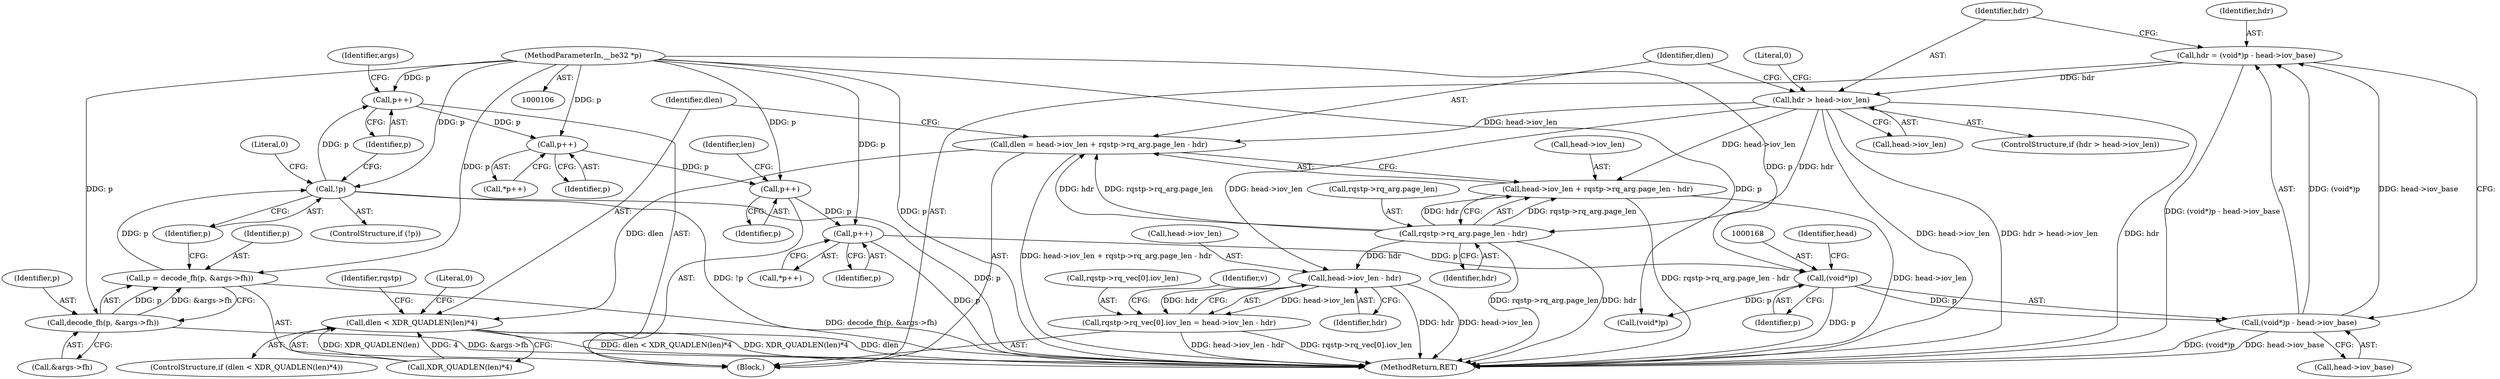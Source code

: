 digraph "0_linux_13bf9fbff0e5e099e2b6f003a0ab8ae145436309_1@integer" {
"1000164" [label="(Call,hdr = (void*)p - head->iov_base)"];
"1000166" [label="(Call,(void*)p - head->iov_base)"];
"1000167" [label="(Call,(void*)p)"];
"1000156" [label="(Call,p++)"];
"1000146" [label="(Call,p++)"];
"1000144" [label="(Call,p++)"];
"1000136" [label="(Call,p++)"];
"1000132" [label="(Call,!p)"];
"1000123" [label="(Call,p = decode_fh(p, &args->fh))"];
"1000125" [label="(Call,decode_fh(p, &args->fh))"];
"1000108" [label="(MethodParameterIn,__be32 *p)"];
"1000174" [label="(Call,hdr > head->iov_len)"];
"1000181" [label="(Call,dlen = head->iov_len + rqstp->rq_arg.page_len - hdr)"];
"1000195" [label="(Call,dlen < XDR_QUADLEN(len)*4)"];
"1000183" [label="(Call,head->iov_len + rqstp->rq_arg.page_len - hdr)"];
"1000187" [label="(Call,rqstp->rq_arg.page_len - hdr)"];
"1000222" [label="(Call,head->iov_len - hdr)"];
"1000214" [label="(Call,rqstp->rq_vec[0].iov_len = head->iov_len - hdr)"];
"1000133" [label="(Identifier,p)"];
"1000140" [label="(Identifier,args)"];
"1000125" [label="(Call,decode_fh(p, &args->fh))"];
"1000110" [label="(Block,)"];
"1000155" [label="(Call,*p++)"];
"1000167" [label="(Call,(void*)p)"];
"1000170" [label="(Call,head->iov_base)"];
"1000181" [label="(Call,dlen = head->iov_len + rqstp->rq_arg.page_len - hdr)"];
"1000136" [label="(Call,p++)"];
"1000228" [label="(Identifier,v)"];
"1000147" [label="(Identifier,p)"];
"1000223" [label="(Call,head->iov_len)"];
"1000187" [label="(Call,rqstp->rq_arg.page_len - hdr)"];
"1000145" [label="(Identifier,p)"];
"1000171" [label="(Identifier,head)"];
"1000215" [label="(Call,rqstp->rq_vec[0].iov_len)"];
"1000127" [label="(Call,&args->fh)"];
"1000169" [label="(Identifier,p)"];
"1000202" [label="(Literal,0)"];
"1000174" [label="(Call,hdr > head->iov_len)"];
"1000183" [label="(Call,head->iov_len + rqstp->rq_arg.page_len - hdr)"];
"1000144" [label="(Call,p++)"];
"1000188" [label="(Call,rqstp->rq_arg.page_len)"];
"1000146" [label="(Call,p++)"];
"1000137" [label="(Identifier,p)"];
"1000135" [label="(Literal,0)"];
"1000132" [label="(Call,!p)"];
"1000124" [label="(Identifier,p)"];
"1000156" [label="(Call,p++)"];
"1000176" [label="(Call,head->iov_len)"];
"1000149" [label="(Identifier,len)"];
"1000197" [label="(Call,XDR_QUADLEN(len)*4)"];
"1000164" [label="(Call,hdr = (void*)p - head->iov_base)"];
"1000175" [label="(Identifier,hdr)"];
"1000196" [label="(Identifier,dlen)"];
"1000173" [label="(ControlStructure,if (hdr > head->iov_len))"];
"1000222" [label="(Call,head->iov_len - hdr)"];
"1000126" [label="(Identifier,p)"];
"1000165" [label="(Identifier,hdr)"];
"1000166" [label="(Call,(void*)p - head->iov_base)"];
"1000293" [label="(MethodReturn,RET)"];
"1000182" [label="(Identifier,dlen)"];
"1000131" [label="(ControlStructure,if (!p))"];
"1000207" [label="(Identifier,rqstp)"];
"1000157" [label="(Identifier,p)"];
"1000214" [label="(Call,rqstp->rq_vec[0].iov_len = head->iov_len - hdr)"];
"1000195" [label="(Call,dlen < XDR_QUADLEN(len)*4)"];
"1000108" [label="(MethodParameterIn,__be32 *p)"];
"1000226" [label="(Identifier,hdr)"];
"1000123" [label="(Call,p = decode_fh(p, &args->fh))"];
"1000180" [label="(Literal,0)"];
"1000194" [label="(ControlStructure,if (dlen < XDR_QUADLEN(len)*4))"];
"1000211" [label="(Call,(void*)p)"];
"1000193" [label="(Identifier,hdr)"];
"1000143" [label="(Call,*p++)"];
"1000184" [label="(Call,head->iov_len)"];
"1000164" -> "1000110"  [label="AST: "];
"1000164" -> "1000166"  [label="CFG: "];
"1000165" -> "1000164"  [label="AST: "];
"1000166" -> "1000164"  [label="AST: "];
"1000175" -> "1000164"  [label="CFG: "];
"1000164" -> "1000293"  [label="DDG: (void*)p - head->iov_base"];
"1000166" -> "1000164"  [label="DDG: (void*)p"];
"1000166" -> "1000164"  [label="DDG: head->iov_base"];
"1000164" -> "1000174"  [label="DDG: hdr"];
"1000166" -> "1000170"  [label="CFG: "];
"1000167" -> "1000166"  [label="AST: "];
"1000170" -> "1000166"  [label="AST: "];
"1000166" -> "1000293"  [label="DDG: (void*)p"];
"1000166" -> "1000293"  [label="DDG: head->iov_base"];
"1000167" -> "1000166"  [label="DDG: p"];
"1000167" -> "1000169"  [label="CFG: "];
"1000168" -> "1000167"  [label="AST: "];
"1000169" -> "1000167"  [label="AST: "];
"1000171" -> "1000167"  [label="CFG: "];
"1000167" -> "1000293"  [label="DDG: p"];
"1000156" -> "1000167"  [label="DDG: p"];
"1000108" -> "1000167"  [label="DDG: p"];
"1000167" -> "1000211"  [label="DDG: p"];
"1000156" -> "1000155"  [label="AST: "];
"1000156" -> "1000157"  [label="CFG: "];
"1000157" -> "1000156"  [label="AST: "];
"1000155" -> "1000156"  [label="CFG: "];
"1000156" -> "1000293"  [label="DDG: p"];
"1000146" -> "1000156"  [label="DDG: p"];
"1000108" -> "1000156"  [label="DDG: p"];
"1000146" -> "1000110"  [label="AST: "];
"1000146" -> "1000147"  [label="CFG: "];
"1000147" -> "1000146"  [label="AST: "];
"1000149" -> "1000146"  [label="CFG: "];
"1000144" -> "1000146"  [label="DDG: p"];
"1000108" -> "1000146"  [label="DDG: p"];
"1000144" -> "1000143"  [label="AST: "];
"1000144" -> "1000145"  [label="CFG: "];
"1000145" -> "1000144"  [label="AST: "];
"1000143" -> "1000144"  [label="CFG: "];
"1000136" -> "1000144"  [label="DDG: p"];
"1000108" -> "1000144"  [label="DDG: p"];
"1000136" -> "1000110"  [label="AST: "];
"1000136" -> "1000137"  [label="CFG: "];
"1000137" -> "1000136"  [label="AST: "];
"1000140" -> "1000136"  [label="CFG: "];
"1000132" -> "1000136"  [label="DDG: p"];
"1000108" -> "1000136"  [label="DDG: p"];
"1000132" -> "1000131"  [label="AST: "];
"1000132" -> "1000133"  [label="CFG: "];
"1000133" -> "1000132"  [label="AST: "];
"1000135" -> "1000132"  [label="CFG: "];
"1000137" -> "1000132"  [label="CFG: "];
"1000132" -> "1000293"  [label="DDG: !p"];
"1000132" -> "1000293"  [label="DDG: p"];
"1000123" -> "1000132"  [label="DDG: p"];
"1000108" -> "1000132"  [label="DDG: p"];
"1000123" -> "1000110"  [label="AST: "];
"1000123" -> "1000125"  [label="CFG: "];
"1000124" -> "1000123"  [label="AST: "];
"1000125" -> "1000123"  [label="AST: "];
"1000133" -> "1000123"  [label="CFG: "];
"1000123" -> "1000293"  [label="DDG: decode_fh(p, &args->fh)"];
"1000125" -> "1000123"  [label="DDG: p"];
"1000125" -> "1000123"  [label="DDG: &args->fh"];
"1000108" -> "1000123"  [label="DDG: p"];
"1000125" -> "1000127"  [label="CFG: "];
"1000126" -> "1000125"  [label="AST: "];
"1000127" -> "1000125"  [label="AST: "];
"1000125" -> "1000293"  [label="DDG: &args->fh"];
"1000108" -> "1000125"  [label="DDG: p"];
"1000108" -> "1000106"  [label="AST: "];
"1000108" -> "1000293"  [label="DDG: p"];
"1000108" -> "1000211"  [label="DDG: p"];
"1000174" -> "1000173"  [label="AST: "];
"1000174" -> "1000176"  [label="CFG: "];
"1000175" -> "1000174"  [label="AST: "];
"1000176" -> "1000174"  [label="AST: "];
"1000180" -> "1000174"  [label="CFG: "];
"1000182" -> "1000174"  [label="CFG: "];
"1000174" -> "1000293"  [label="DDG: head->iov_len"];
"1000174" -> "1000293"  [label="DDG: hdr > head->iov_len"];
"1000174" -> "1000293"  [label="DDG: hdr"];
"1000174" -> "1000181"  [label="DDG: head->iov_len"];
"1000174" -> "1000183"  [label="DDG: head->iov_len"];
"1000174" -> "1000187"  [label="DDG: hdr"];
"1000174" -> "1000222"  [label="DDG: head->iov_len"];
"1000181" -> "1000110"  [label="AST: "];
"1000181" -> "1000183"  [label="CFG: "];
"1000182" -> "1000181"  [label="AST: "];
"1000183" -> "1000181"  [label="AST: "];
"1000196" -> "1000181"  [label="CFG: "];
"1000181" -> "1000293"  [label="DDG: head->iov_len + rqstp->rq_arg.page_len - hdr"];
"1000187" -> "1000181"  [label="DDG: rqstp->rq_arg.page_len"];
"1000187" -> "1000181"  [label="DDG: hdr"];
"1000181" -> "1000195"  [label="DDG: dlen"];
"1000195" -> "1000194"  [label="AST: "];
"1000195" -> "1000197"  [label="CFG: "];
"1000196" -> "1000195"  [label="AST: "];
"1000197" -> "1000195"  [label="AST: "];
"1000202" -> "1000195"  [label="CFG: "];
"1000207" -> "1000195"  [label="CFG: "];
"1000195" -> "1000293"  [label="DDG: dlen < XDR_QUADLEN(len)*4"];
"1000195" -> "1000293"  [label="DDG: XDR_QUADLEN(len)*4"];
"1000195" -> "1000293"  [label="DDG: dlen"];
"1000197" -> "1000195"  [label="DDG: XDR_QUADLEN(len)"];
"1000197" -> "1000195"  [label="DDG: 4"];
"1000183" -> "1000187"  [label="CFG: "];
"1000184" -> "1000183"  [label="AST: "];
"1000187" -> "1000183"  [label="AST: "];
"1000183" -> "1000293"  [label="DDG: rqstp->rq_arg.page_len - hdr"];
"1000183" -> "1000293"  [label="DDG: head->iov_len"];
"1000187" -> "1000183"  [label="DDG: rqstp->rq_arg.page_len"];
"1000187" -> "1000183"  [label="DDG: hdr"];
"1000187" -> "1000193"  [label="CFG: "];
"1000188" -> "1000187"  [label="AST: "];
"1000193" -> "1000187"  [label="AST: "];
"1000187" -> "1000293"  [label="DDG: rqstp->rq_arg.page_len"];
"1000187" -> "1000293"  [label="DDG: hdr"];
"1000187" -> "1000222"  [label="DDG: hdr"];
"1000222" -> "1000214"  [label="AST: "];
"1000222" -> "1000226"  [label="CFG: "];
"1000223" -> "1000222"  [label="AST: "];
"1000226" -> "1000222"  [label="AST: "];
"1000214" -> "1000222"  [label="CFG: "];
"1000222" -> "1000293"  [label="DDG: hdr"];
"1000222" -> "1000293"  [label="DDG: head->iov_len"];
"1000222" -> "1000214"  [label="DDG: head->iov_len"];
"1000222" -> "1000214"  [label="DDG: hdr"];
"1000214" -> "1000110"  [label="AST: "];
"1000215" -> "1000214"  [label="AST: "];
"1000228" -> "1000214"  [label="CFG: "];
"1000214" -> "1000293"  [label="DDG: head->iov_len - hdr"];
"1000214" -> "1000293"  [label="DDG: rqstp->rq_vec[0].iov_len"];
}
